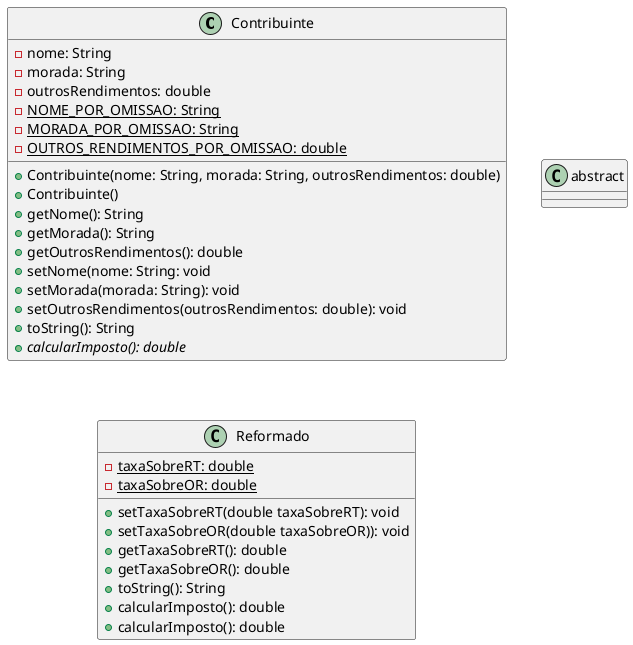 @startuml

class Contribuinte{
    - nome: String
    - morada: String
    - outrosRendimentos: double
    - NOME_POR_OMISSAO: String{static}
    - MORADA_POR_OMISSAO: String{static}
    - OUTROS_RENDIMENTOS_POR_OMISSAO: double{static}
    + Contribuinte(nome: String, morada: String, outrosRendimentos: double)
    + Contribuinte()
    + getNome(): String
    + getMorada(): String
    + getOutrosRendimentos(): double
    + setNome(nome: String: void
    + setMorada(morada: String): void
    + setOutrosRendimentos(outrosRendimentos: double): void
    + toString(): String
    +{abstract} calcularImposto(): double
}

class abstract

class Reformado{
    - taxaSobreRT: double{static}
    - taxaSobreOR: double{static}
    + setTaxaSobreRT(double taxaSobreRT): void
    + setTaxaSobreOR(double taxaSobreOR)): void
    + getTaxaSobreRT(): double
    + getTaxaSobreOR(): double
    + toString(): String
    + calcularImposto(): double
    + calcularImposto(): double
}


@enduml